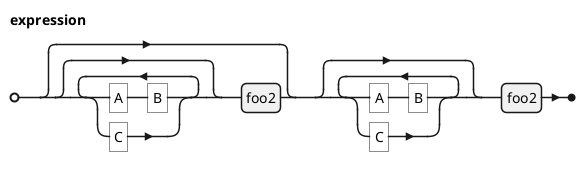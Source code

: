 {
  "sha1": "1sikyhhcnpptdgq5c27koghghyq24k1",
  "insertion": {
    "when": "2024-05-30T20:48:19.778Z",
    "url": "https://en.wikipedia.org/wiki/Extended_Backus%E2%80%93Naur_form",
    "user": "plantuml@gmail.com"
  }
}
@startebnf
expression = [ { "A", "B" | "C" } , foo2 ], ( { "A", "B" | "C" } , foo2 );
@endebnf
